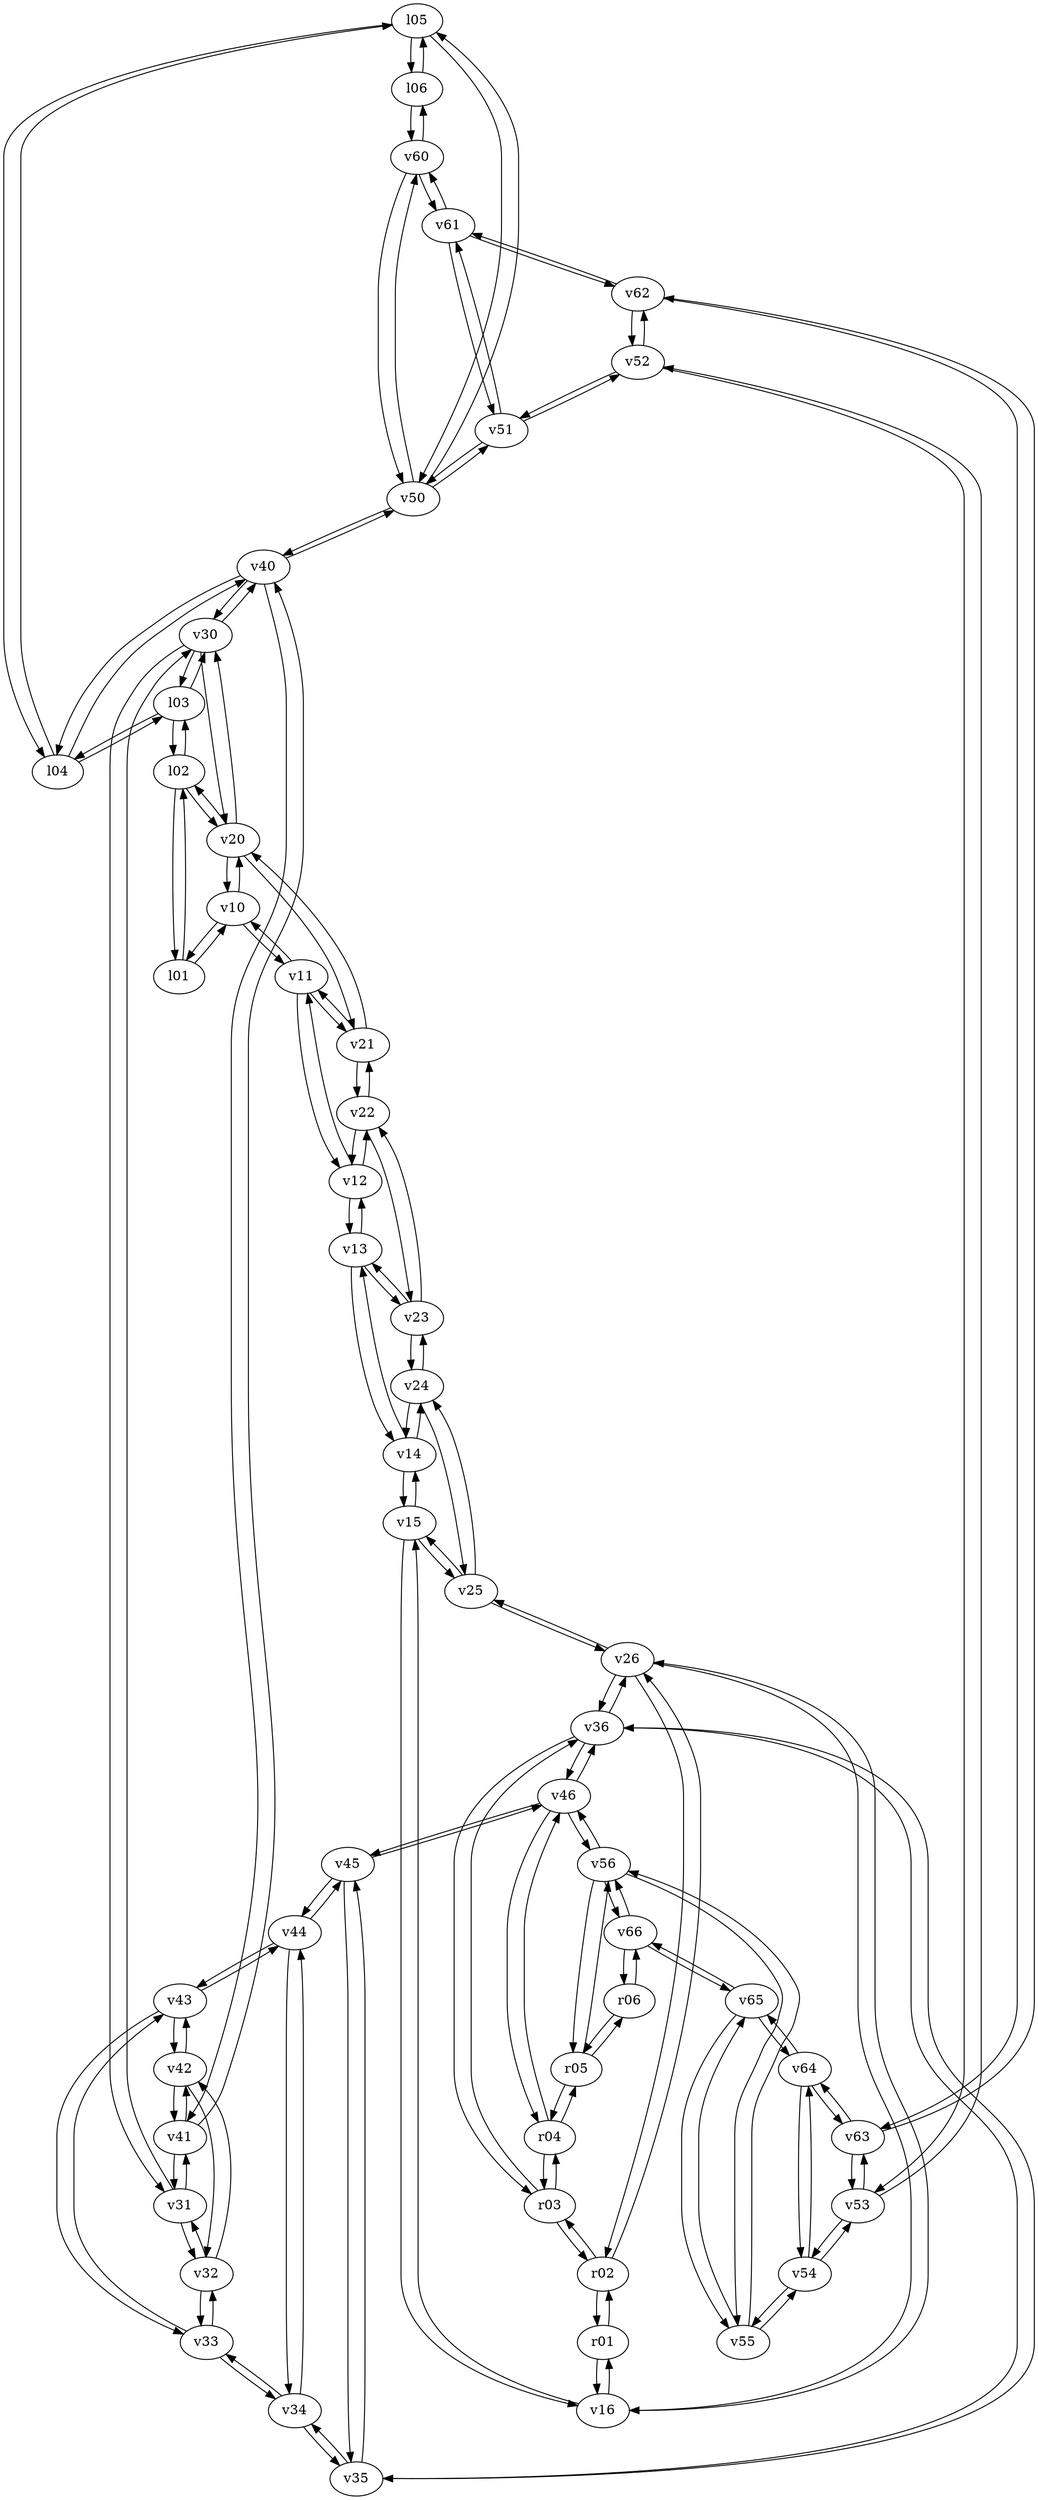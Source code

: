 digraph G { 
fa6dc388630fd64c98ae0dc3362aca9fff [label=l05, position_x=20, position_y=-9];
fa2521fa30cbf645259ad51cd6f4d64f51 [label=l06, position_x=20, position_y=-11];
fa38adbe99287244e5ba1b3b365c48097f [label=v50, position_x=22, position_y=-9];
fab957f832c2e54e2599a0171b7ae7c342 [label=v60, position_x=22, position_y=-11];
face4ecd2405cb46fba55be8d811485f76 [label=v51, position_x=24, position_y=-9];
fa1a24350186d44a8d9e881bceaf4c64d3 [label=v61, position_x=24, position_y=-11];
fac0e65762994349acaacb3b02bfec9e87 [label=v62, position_x=26, position_y=-11];
fa30bf275ecc0e400e9971f7a1b7e0f9cf [label=v63, position_x=28, position_y=-11];
fa28ed295c7352431fbb9dff0fc1d3c6ce [label=v64, position_x=30, position_y=-11];
fa824375fc4e2d47e99fc67b0f4610e70f [label=v65, position_x=32, position_y=-11];
fa320364a142bf403b8c6d50a824628fb3 [label=v66, position_x=34, position_y=-11];
fad07fe19b96b6439fbba1cdde37993f9f [label=r06, position_x=36, position_y=-11];
fa29c107b26a054a3685494b311362570b [label=r05, position_x=36, position_y=-9];
fa7bfe576daa2d40b695014c89de2d998d [label=v56, position_x=34, position_y=-9];
fad2dc1f60158e478da02cdbf09e564d7b [label=v55, position_x=32, position_y=-9];
fa94339274f3784c109542762c3986eee6 [label=v54, position_x=30, position_y=-9];
fabef45bce25d54b4db84460be0353e88f [label=v53, position_x=28, position_y=-9];
fa8ac3d900f46a4b309cbb4a54156252b4 [label=v52, position_x=26, position_y=-9];
faae8f800f5bdd4917aae05f0de8836dd3 [label=l04, position_x=20, position_y=-4.5];
fa32a202dfa3af4cdc8db9563f8151d422 [label=l03, position_x=20, position_y=-2.5];
fa7e4160a7a94646d19b3c96b05ec10c61 [label=l02, position_x=20, position_y=2];
fa5de0d9a37a7a4eb8842248ece8b1e3d9 [label=l01, position_x=20, position_y=4];
fa7bb7c0640d9a440aac88ae54691f255a [label=v40, position_x=22, position_y=-4.5];
faf7c1b7e63cae4cbba08be61a9925fd27 [label=v41, position_x=24, position_y=-4.5];
fa0feab318ee514ddda04d28e6279c7233 [label=v42, position_x=26, position_y=-4.5];
faeef73e73422b4aa19235e5706b7af3c3 [label=v43, position_x=28, position_y=-4.5];
fa0b215569c26e41eca04a2fb0eb1e7ea6 [label=v44, position_x=30, position_y=-4.5];
fa924a885355414da789af58db1a819fa4 [label=v45, position_x=32, position_y=-4.5];
fabaab2e3f75a54a9995c971ddd1793801 [label=v46, position_x=34, position_y=-4.5];
fa23a09321bd5b442aa81c6b8a9f516d53 [label=r04, position_x=36, position_y=-4.5];
fabc346e68d30d4e02895453c4e0ac42bd [label=v30, position_x=22, position_y=-2.5];
faa4656895d7604a388c81ebeb5f5a64fa [label=v31, position_x=24, position_y=-2.5];
fa4dd50a0761cc4118882973e9b3d439a8 [label=v32, position_x=26, position_y=-2.5];
faf650b70f7e1446fd8411d8b5129dc633 [label=v33, position_x=28, position_y=-2.5];
fa57be688edd074428975bff6d5915c523 [label=v34, position_x=30, position_y=-2.5];
fa3d741a5aa3374c60acde77f4b5bcf702 [label=v35, position_x=32, position_y=-2.5];
faa41d03a7aa30477883305cef6289889c [label=v36, position_x=34, position_y=-2.5];
fa7333649469e947508780f072fc44b9fa [label=r03, position_x=36, position_y=-2.5];
fa9144974715504d7892411d9ce77093fa [label=v20, position_x=22, position_y=2];
fa7b4bd045252149989458a0eeb42e15c2 [label=v21, position_x=24, position_y=2];
fa8f51e9ac8d6a4f8fae88183eff0f847b [label=v22, position_x=26, position_y=2];
fa15f9460400a646778b51bc8ffabaf41f [label=v23, position_x=28, position_y=2];
fa1d8f08a4dde24faca7e27c630b1060ca [label=v24, position_x=30, position_y=2];
fadc5ebc5d5ad84e54a1dd32bff1ed57dc [label=v25, position_x=32, position_y=2];
fa23159f05ca854be3b0b18935fc40f0ea [label=v26, position_x=34, position_y=2];
fa32f258b5516f4da48b9393f55311b106 [label=r02, position_x=36, position_y=2];
fa82c360e4ed08412bb694bb54695b71f7 [label=v10, position_x=22, position_y=4];
fa24fac1e7a80745349c1af7adf8b03ab9 [label=v11, position_x=24, position_y=4];
fa147929b28b49449ca52175ed78cc7e5a [label=v12, position_x=26, position_y=4];
fa2a969e9bc6e34a0c9aacc61e76530569 [label=v13, position_x=28, position_y=4];
faf61290d9f63144a0a9969fba0ca1bef2 [label=v14, position_x=30, position_y=4];
fadeb497302ad94859af680dd508f291c5 [label=v15, position_x=32, position_y=4];
faabe4dab729ee47a8baae584c2d5b6c96 [label=v16, position_x=34, position_y=4];
fac89717e395a54050a31fe97f412939d5 [label=r01, position_x=36, position_y=4];
fa6dc388630fd64c98ae0dc3362aca9fff->fa38adbe99287244e5ba1b3b365c48097f [weight=1,width=0.0];
fa6dc388630fd64c98ae0dc3362aca9fff->faae8f800f5bdd4917aae05f0de8836dd3 [weight=1,width=0.0];
fa6dc388630fd64c98ae0dc3362aca9fff->fa2521fa30cbf645259ad51cd6f4d64f51 [weight=1,width=0.0];
fa2521fa30cbf645259ad51cd6f4d64f51->fab957f832c2e54e2599a0171b7ae7c342 [weight=1,width=0.0];
fa2521fa30cbf645259ad51cd6f4d64f51->fa6dc388630fd64c98ae0dc3362aca9fff [weight=1,width=0.0];
fa38adbe99287244e5ba1b3b365c48097f->fa6dc388630fd64c98ae0dc3362aca9fff [weight=1,width=0.0];
fa38adbe99287244e5ba1b3b365c48097f->fab957f832c2e54e2599a0171b7ae7c342 [weight=1,width=0.0];
fa38adbe99287244e5ba1b3b365c48097f->face4ecd2405cb46fba55be8d811485f76 [weight=1,width=0.0];
fa38adbe99287244e5ba1b3b365c48097f->fa7bb7c0640d9a440aac88ae54691f255a [weight=1,width=0.0];
fab957f832c2e54e2599a0171b7ae7c342->fa38adbe99287244e5ba1b3b365c48097f [weight=1,width=0.0];
fab957f832c2e54e2599a0171b7ae7c342->fa2521fa30cbf645259ad51cd6f4d64f51 [weight=1,width=0.0];
fab957f832c2e54e2599a0171b7ae7c342->fa1a24350186d44a8d9e881bceaf4c64d3 [weight=1,width=0.0];
face4ecd2405cb46fba55be8d811485f76->fa38adbe99287244e5ba1b3b365c48097f [weight=1,width=0.0];
face4ecd2405cb46fba55be8d811485f76->fa1a24350186d44a8d9e881bceaf4c64d3 [weight=1,width=0.0];
face4ecd2405cb46fba55be8d811485f76->fa8ac3d900f46a4b309cbb4a54156252b4 [weight=1,width=0.0];
fa1a24350186d44a8d9e881bceaf4c64d3->fab957f832c2e54e2599a0171b7ae7c342 [weight=1,width=0.0];
fa1a24350186d44a8d9e881bceaf4c64d3->face4ecd2405cb46fba55be8d811485f76 [weight=1,width=0.0];
fa1a24350186d44a8d9e881bceaf4c64d3->fac0e65762994349acaacb3b02bfec9e87 [weight=1,width=0.0];
fac0e65762994349acaacb3b02bfec9e87->fa1a24350186d44a8d9e881bceaf4c64d3 [weight=1,width=0.0];
fac0e65762994349acaacb3b02bfec9e87->fa8ac3d900f46a4b309cbb4a54156252b4 [weight=1,width=0.0];
fac0e65762994349acaacb3b02bfec9e87->fa30bf275ecc0e400e9971f7a1b7e0f9cf [weight=1,width=0.0];
fa30bf275ecc0e400e9971f7a1b7e0f9cf->fac0e65762994349acaacb3b02bfec9e87 [weight=1,width=0.0];
fa30bf275ecc0e400e9971f7a1b7e0f9cf->fabef45bce25d54b4db84460be0353e88f [weight=1,width=0.0];
fa30bf275ecc0e400e9971f7a1b7e0f9cf->fa28ed295c7352431fbb9dff0fc1d3c6ce [weight=1,width=0.0];
fa28ed295c7352431fbb9dff0fc1d3c6ce->fa30bf275ecc0e400e9971f7a1b7e0f9cf [weight=1,width=0.0];
fa28ed295c7352431fbb9dff0fc1d3c6ce->fa94339274f3784c109542762c3986eee6 [weight=1,width=0.0];
fa28ed295c7352431fbb9dff0fc1d3c6ce->fa824375fc4e2d47e99fc67b0f4610e70f [weight=1,width=0.0];
fa824375fc4e2d47e99fc67b0f4610e70f->fad2dc1f60158e478da02cdbf09e564d7b [weight=1,width=0.0];
fa824375fc4e2d47e99fc67b0f4610e70f->fa28ed295c7352431fbb9dff0fc1d3c6ce [weight=1,width=0.0];
fa824375fc4e2d47e99fc67b0f4610e70f->fa320364a142bf403b8c6d50a824628fb3 [weight=1,width=0.0];
fa320364a142bf403b8c6d50a824628fb3->fa824375fc4e2d47e99fc67b0f4610e70f [weight=1,width=0.0];
fa320364a142bf403b8c6d50a824628fb3->fa7bfe576daa2d40b695014c89de2d998d [weight=1,width=0.0];
fa320364a142bf403b8c6d50a824628fb3->fad07fe19b96b6439fbba1cdde37993f9f [weight=1,width=0.0];
fad07fe19b96b6439fbba1cdde37993f9f->fa320364a142bf403b8c6d50a824628fb3 [weight=1,width=0.0];
fad07fe19b96b6439fbba1cdde37993f9f->fa29c107b26a054a3685494b311362570b [weight=1,width=0.0];
fa29c107b26a054a3685494b311362570b->fa7bfe576daa2d40b695014c89de2d998d [weight=1,width=0.0];
fa29c107b26a054a3685494b311362570b->fa23a09321bd5b442aa81c6b8a9f516d53 [weight=1,width=0.0];
fa29c107b26a054a3685494b311362570b->fad07fe19b96b6439fbba1cdde37993f9f [weight=1,width=0.0];
fa7bfe576daa2d40b695014c89de2d998d->fad2dc1f60158e478da02cdbf09e564d7b [weight=1,width=0.0];
fa7bfe576daa2d40b695014c89de2d998d->fa320364a142bf403b8c6d50a824628fb3 [weight=1,width=0.0];
fa7bfe576daa2d40b695014c89de2d998d->fa29c107b26a054a3685494b311362570b [weight=1,width=0.0];
fa7bfe576daa2d40b695014c89de2d998d->fabaab2e3f75a54a9995c971ddd1793801 [weight=1,width=0.0];
fad2dc1f60158e478da02cdbf09e564d7b->fa94339274f3784c109542762c3986eee6 [weight=1,width=0.0];
fad2dc1f60158e478da02cdbf09e564d7b->fa824375fc4e2d47e99fc67b0f4610e70f [weight=1,width=0.0];
fad2dc1f60158e478da02cdbf09e564d7b->fa7bfe576daa2d40b695014c89de2d998d [weight=1,width=0.0];
fa94339274f3784c109542762c3986eee6->fa28ed295c7352431fbb9dff0fc1d3c6ce [weight=1,width=0.0];
fa94339274f3784c109542762c3986eee6->fabef45bce25d54b4db84460be0353e88f [weight=1,width=0.0];
fa94339274f3784c109542762c3986eee6->fad2dc1f60158e478da02cdbf09e564d7b [weight=1,width=0.0];
fabef45bce25d54b4db84460be0353e88f->fa8ac3d900f46a4b309cbb4a54156252b4 [weight=1,width=0.0];
fabef45bce25d54b4db84460be0353e88f->fa30bf275ecc0e400e9971f7a1b7e0f9cf [weight=1,width=0.0];
fabef45bce25d54b4db84460be0353e88f->fa94339274f3784c109542762c3986eee6 [weight=1,width=0.0];
fa8ac3d900f46a4b309cbb4a54156252b4->face4ecd2405cb46fba55be8d811485f76 [weight=1,width=0.0];
fa8ac3d900f46a4b309cbb4a54156252b4->fac0e65762994349acaacb3b02bfec9e87 [weight=1,width=0.0];
fa8ac3d900f46a4b309cbb4a54156252b4->fabef45bce25d54b4db84460be0353e88f [weight=1,width=0.0];
faae8f800f5bdd4917aae05f0de8836dd3->fa7bb7c0640d9a440aac88ae54691f255a [weight=1,width=0.0];
faae8f800f5bdd4917aae05f0de8836dd3->fa32a202dfa3af4cdc8db9563f8151d422 [weight=1,width=0.0];
faae8f800f5bdd4917aae05f0de8836dd3->fa6dc388630fd64c98ae0dc3362aca9fff [weight=1,width=0.0];
fa32a202dfa3af4cdc8db9563f8151d422->fabc346e68d30d4e02895453c4e0ac42bd [weight=1,width=0.0];
fa32a202dfa3af4cdc8db9563f8151d422->fa7e4160a7a94646d19b3c96b05ec10c61 [weight=1,width=0.0];
fa32a202dfa3af4cdc8db9563f8151d422->faae8f800f5bdd4917aae05f0de8836dd3 [weight=1,width=0.0];
fa7e4160a7a94646d19b3c96b05ec10c61->fa9144974715504d7892411d9ce77093fa [weight=1,width=0.0];
fa7e4160a7a94646d19b3c96b05ec10c61->fa32a202dfa3af4cdc8db9563f8151d422 [weight=1,width=0.0];
fa7e4160a7a94646d19b3c96b05ec10c61->fa5de0d9a37a7a4eb8842248ece8b1e3d9 [weight=1,width=0.0];
fa5de0d9a37a7a4eb8842248ece8b1e3d9->fa82c360e4ed08412bb694bb54695b71f7 [weight=1,width=0.0];
fa5de0d9a37a7a4eb8842248ece8b1e3d9->fa7e4160a7a94646d19b3c96b05ec10c61 [weight=1,width=0.0];
fa7bb7c0640d9a440aac88ae54691f255a->faae8f800f5bdd4917aae05f0de8836dd3 [weight=1,width=0.0];
fa7bb7c0640d9a440aac88ae54691f255a->faf7c1b7e63cae4cbba08be61a9925fd27 [weight=1,width=0.0];
fa7bb7c0640d9a440aac88ae54691f255a->fabc346e68d30d4e02895453c4e0ac42bd [weight=1,width=0.0];
fa7bb7c0640d9a440aac88ae54691f255a->fa38adbe99287244e5ba1b3b365c48097f [weight=1,width=0.0];
faf7c1b7e63cae4cbba08be61a9925fd27->fa7bb7c0640d9a440aac88ae54691f255a [weight=1,width=0.0];
faf7c1b7e63cae4cbba08be61a9925fd27->fa0feab318ee514ddda04d28e6279c7233 [weight=1,width=0.0];
faf7c1b7e63cae4cbba08be61a9925fd27->faa4656895d7604a388c81ebeb5f5a64fa [weight=1,width=0.0];
fa0feab318ee514ddda04d28e6279c7233->faf7c1b7e63cae4cbba08be61a9925fd27 [weight=1,width=0.0];
fa0feab318ee514ddda04d28e6279c7233->faeef73e73422b4aa19235e5706b7af3c3 [weight=1,width=0.0];
fa0feab318ee514ddda04d28e6279c7233->fa4dd50a0761cc4118882973e9b3d439a8 [weight=1,width=0.0];
faeef73e73422b4aa19235e5706b7af3c3->fa0feab318ee514ddda04d28e6279c7233 [weight=1,width=0.0];
faeef73e73422b4aa19235e5706b7af3c3->fa0b215569c26e41eca04a2fb0eb1e7ea6 [weight=1,width=0.0];
faeef73e73422b4aa19235e5706b7af3c3->faf650b70f7e1446fd8411d8b5129dc633 [weight=1,width=0.0];
fa0b215569c26e41eca04a2fb0eb1e7ea6->faeef73e73422b4aa19235e5706b7af3c3 [weight=1,width=0.0];
fa0b215569c26e41eca04a2fb0eb1e7ea6->fa924a885355414da789af58db1a819fa4 [weight=1,width=0.0];
fa0b215569c26e41eca04a2fb0eb1e7ea6->fa57be688edd074428975bff6d5915c523 [weight=1,width=0.0];
fa924a885355414da789af58db1a819fa4->fa0b215569c26e41eca04a2fb0eb1e7ea6 [weight=1,width=0.0];
fa924a885355414da789af58db1a819fa4->fabaab2e3f75a54a9995c971ddd1793801 [weight=1,width=0.0];
fa924a885355414da789af58db1a819fa4->fa3d741a5aa3374c60acde77f4b5bcf702 [weight=1,width=0.0];
fabaab2e3f75a54a9995c971ddd1793801->fa924a885355414da789af58db1a819fa4 [weight=1,width=0.0];
fabaab2e3f75a54a9995c971ddd1793801->fa23a09321bd5b442aa81c6b8a9f516d53 [weight=1,width=0.0];
fabaab2e3f75a54a9995c971ddd1793801->faa41d03a7aa30477883305cef6289889c [weight=1,width=0.0];
fabaab2e3f75a54a9995c971ddd1793801->fa7bfe576daa2d40b695014c89de2d998d [weight=1,width=0.0];
fa23a09321bd5b442aa81c6b8a9f516d53->fabaab2e3f75a54a9995c971ddd1793801 [weight=1,width=0.0];
fa23a09321bd5b442aa81c6b8a9f516d53->fa7333649469e947508780f072fc44b9fa [weight=1,width=0.0];
fa23a09321bd5b442aa81c6b8a9f516d53->fa29c107b26a054a3685494b311362570b [weight=1,width=0.0];
fabc346e68d30d4e02895453c4e0ac42bd->faa4656895d7604a388c81ebeb5f5a64fa [weight=1,width=0.0];
fabc346e68d30d4e02895453c4e0ac42bd->fa32a202dfa3af4cdc8db9563f8151d422 [weight=1,width=0.0];
fabc346e68d30d4e02895453c4e0ac42bd->fa7bb7c0640d9a440aac88ae54691f255a [weight=1,width=0.0];
fabc346e68d30d4e02895453c4e0ac42bd->fa9144974715504d7892411d9ce77093fa [weight=1,width=0.0];
faa4656895d7604a388c81ebeb5f5a64fa->fa4dd50a0761cc4118882973e9b3d439a8 [weight=1,width=0.0];
faa4656895d7604a388c81ebeb5f5a64fa->fabc346e68d30d4e02895453c4e0ac42bd [weight=1,width=0.0];
faa4656895d7604a388c81ebeb5f5a64fa->faf7c1b7e63cae4cbba08be61a9925fd27 [weight=1,width=0.0];
fa4dd50a0761cc4118882973e9b3d439a8->faf650b70f7e1446fd8411d8b5129dc633 [weight=1,width=0.0];
fa4dd50a0761cc4118882973e9b3d439a8->faa4656895d7604a388c81ebeb5f5a64fa [weight=1,width=0.0];
fa4dd50a0761cc4118882973e9b3d439a8->fa0feab318ee514ddda04d28e6279c7233 [weight=1,width=0.0];
faf650b70f7e1446fd8411d8b5129dc633->fa57be688edd074428975bff6d5915c523 [weight=1,width=0.0];
faf650b70f7e1446fd8411d8b5129dc633->fa4dd50a0761cc4118882973e9b3d439a8 [weight=1,width=0.0];
faf650b70f7e1446fd8411d8b5129dc633->faeef73e73422b4aa19235e5706b7af3c3 [weight=1,width=0.0];
fa57be688edd074428975bff6d5915c523->fa3d741a5aa3374c60acde77f4b5bcf702 [weight=1,width=0.0];
fa57be688edd074428975bff6d5915c523->faf650b70f7e1446fd8411d8b5129dc633 [weight=1,width=0.0];
fa57be688edd074428975bff6d5915c523->fa0b215569c26e41eca04a2fb0eb1e7ea6 [weight=1,width=0.0];
fa3d741a5aa3374c60acde77f4b5bcf702->faa41d03a7aa30477883305cef6289889c [weight=1,width=0.0];
fa3d741a5aa3374c60acde77f4b5bcf702->fa57be688edd074428975bff6d5915c523 [weight=1,width=0.0];
fa3d741a5aa3374c60acde77f4b5bcf702->fa924a885355414da789af58db1a819fa4 [weight=1,width=0.0];
faa41d03a7aa30477883305cef6289889c->fabaab2e3f75a54a9995c971ddd1793801 [weight=1,width=0.0];
faa41d03a7aa30477883305cef6289889c->fa3d741a5aa3374c60acde77f4b5bcf702 [weight=1,width=0.0];
faa41d03a7aa30477883305cef6289889c->fa7333649469e947508780f072fc44b9fa [weight=1,width=0.0];
faa41d03a7aa30477883305cef6289889c->fa23159f05ca854be3b0b18935fc40f0ea [weight=1,width=0.0];
fa7333649469e947508780f072fc44b9fa->faa41d03a7aa30477883305cef6289889c [weight=1,width=0.0];
fa7333649469e947508780f072fc44b9fa->fa32f258b5516f4da48b9393f55311b106 [weight=1,width=0.0];
fa7333649469e947508780f072fc44b9fa->fa23a09321bd5b442aa81c6b8a9f516d53 [weight=1,width=0.0];
fa9144974715504d7892411d9ce77093fa->fa7e4160a7a94646d19b3c96b05ec10c61 [weight=1,width=0.0];
fa9144974715504d7892411d9ce77093fa->fa7b4bd045252149989458a0eeb42e15c2 [weight=1,width=0.0];
fa9144974715504d7892411d9ce77093fa->fa82c360e4ed08412bb694bb54695b71f7 [weight=1,width=0.0];
fa9144974715504d7892411d9ce77093fa->fabc346e68d30d4e02895453c4e0ac42bd [weight=1,width=0.0];
fa7b4bd045252149989458a0eeb42e15c2->fa9144974715504d7892411d9ce77093fa [weight=1,width=0.0];
fa7b4bd045252149989458a0eeb42e15c2->fa8f51e9ac8d6a4f8fae88183eff0f847b [weight=1,width=0.0];
fa7b4bd045252149989458a0eeb42e15c2->fa24fac1e7a80745349c1af7adf8b03ab9 [weight=1,width=0.0];
fa8f51e9ac8d6a4f8fae88183eff0f847b->fa7b4bd045252149989458a0eeb42e15c2 [weight=1,width=0.0];
fa8f51e9ac8d6a4f8fae88183eff0f847b->fa15f9460400a646778b51bc8ffabaf41f [weight=1,width=0.0];
fa8f51e9ac8d6a4f8fae88183eff0f847b->fa147929b28b49449ca52175ed78cc7e5a [weight=1,width=0.0];
fa15f9460400a646778b51bc8ffabaf41f->fa8f51e9ac8d6a4f8fae88183eff0f847b [weight=1,width=0.0];
fa15f9460400a646778b51bc8ffabaf41f->fa1d8f08a4dde24faca7e27c630b1060ca [weight=1,width=0.0];
fa15f9460400a646778b51bc8ffabaf41f->fa2a969e9bc6e34a0c9aacc61e76530569 [weight=1,width=0.0];
fa1d8f08a4dde24faca7e27c630b1060ca->fa15f9460400a646778b51bc8ffabaf41f [weight=1,width=0.0];
fa1d8f08a4dde24faca7e27c630b1060ca->fadc5ebc5d5ad84e54a1dd32bff1ed57dc [weight=1,width=0.0];
fa1d8f08a4dde24faca7e27c630b1060ca->faf61290d9f63144a0a9969fba0ca1bef2 [weight=1,width=0.0];
fadc5ebc5d5ad84e54a1dd32bff1ed57dc->fa1d8f08a4dde24faca7e27c630b1060ca [weight=1,width=0.0];
fadc5ebc5d5ad84e54a1dd32bff1ed57dc->fa23159f05ca854be3b0b18935fc40f0ea [weight=1,width=0.0];
fadc5ebc5d5ad84e54a1dd32bff1ed57dc->fadeb497302ad94859af680dd508f291c5 [weight=1,width=0.0];
fa23159f05ca854be3b0b18935fc40f0ea->fadc5ebc5d5ad84e54a1dd32bff1ed57dc [weight=1,width=0.0];
fa23159f05ca854be3b0b18935fc40f0ea->fa32f258b5516f4da48b9393f55311b106 [weight=1,width=0.0];
fa23159f05ca854be3b0b18935fc40f0ea->faabe4dab729ee47a8baae584c2d5b6c96 [weight=1,width=0.0];
fa23159f05ca854be3b0b18935fc40f0ea->faa41d03a7aa30477883305cef6289889c [weight=1,width=0.0];
fa32f258b5516f4da48b9393f55311b106->fa23159f05ca854be3b0b18935fc40f0ea [weight=1,width=0.0];
fa32f258b5516f4da48b9393f55311b106->fac89717e395a54050a31fe97f412939d5 [weight=1,width=0.0];
fa32f258b5516f4da48b9393f55311b106->fa7333649469e947508780f072fc44b9fa [weight=1,width=0.0];
fa82c360e4ed08412bb694bb54695b71f7->fa24fac1e7a80745349c1af7adf8b03ab9 [weight=1,width=0.0];
fa82c360e4ed08412bb694bb54695b71f7->fa5de0d9a37a7a4eb8842248ece8b1e3d9 [weight=1,width=0.0];
fa82c360e4ed08412bb694bb54695b71f7->fa9144974715504d7892411d9ce77093fa [weight=1,width=0.0];
fa24fac1e7a80745349c1af7adf8b03ab9->fa147929b28b49449ca52175ed78cc7e5a [weight=1,width=0.0];
fa24fac1e7a80745349c1af7adf8b03ab9->fa82c360e4ed08412bb694bb54695b71f7 [weight=1,width=0.0];
fa24fac1e7a80745349c1af7adf8b03ab9->fa7b4bd045252149989458a0eeb42e15c2 [weight=1,width=0.0];
fa147929b28b49449ca52175ed78cc7e5a->fa2a969e9bc6e34a0c9aacc61e76530569 [weight=1,width=0.0];
fa147929b28b49449ca52175ed78cc7e5a->fa24fac1e7a80745349c1af7adf8b03ab9 [weight=1,width=0.0];
fa147929b28b49449ca52175ed78cc7e5a->fa8f51e9ac8d6a4f8fae88183eff0f847b [weight=1,width=0.0];
fa2a969e9bc6e34a0c9aacc61e76530569->faf61290d9f63144a0a9969fba0ca1bef2 [weight=1,width=0.0];
fa2a969e9bc6e34a0c9aacc61e76530569->fa147929b28b49449ca52175ed78cc7e5a [weight=1,width=0.0];
fa2a969e9bc6e34a0c9aacc61e76530569->fa15f9460400a646778b51bc8ffabaf41f [weight=1,width=0.0];
faf61290d9f63144a0a9969fba0ca1bef2->fadeb497302ad94859af680dd508f291c5 [weight=1,width=0.0];
faf61290d9f63144a0a9969fba0ca1bef2->fa2a969e9bc6e34a0c9aacc61e76530569 [weight=1,width=0.0];
faf61290d9f63144a0a9969fba0ca1bef2->fa1d8f08a4dde24faca7e27c630b1060ca [weight=1,width=0.0];
fadeb497302ad94859af680dd508f291c5->faabe4dab729ee47a8baae584c2d5b6c96 [weight=1,width=0.0];
fadeb497302ad94859af680dd508f291c5->faf61290d9f63144a0a9969fba0ca1bef2 [weight=1,width=0.0];
fadeb497302ad94859af680dd508f291c5->fadc5ebc5d5ad84e54a1dd32bff1ed57dc [weight=1,width=0.0];
faabe4dab729ee47a8baae584c2d5b6c96->fac89717e395a54050a31fe97f412939d5 [weight=1,width=0.0];
faabe4dab729ee47a8baae584c2d5b6c96->fadeb497302ad94859af680dd508f291c5 [weight=1,width=0.0];
faabe4dab729ee47a8baae584c2d5b6c96->fa23159f05ca854be3b0b18935fc40f0ea [weight=1,width=0.0];
fac89717e395a54050a31fe97f412939d5->faabe4dab729ee47a8baae584c2d5b6c96 [weight=1,width=0.0];
fac89717e395a54050a31fe97f412939d5->fa32f258b5516f4da48b9393f55311b106 [weight=1,width=0.0];
}